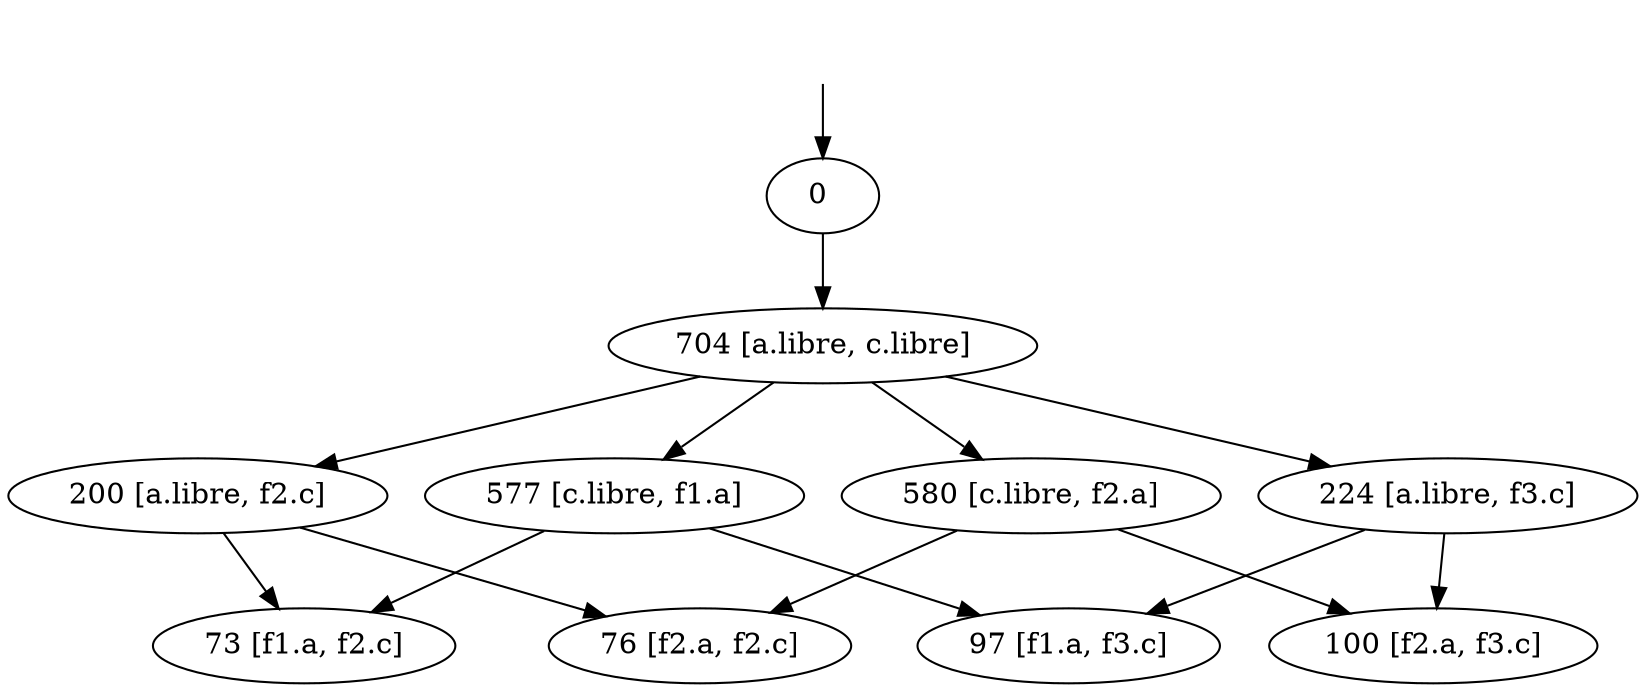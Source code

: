 digraph system {
_0[label="", shape=none ];
_0->0;
73 [label= "73 [f1.a, f2.c]"];
97 [label= "97 [f1.a, f3.c]"];
577 [label= "577 [c.libre, f1.a]"];
76 [label= "76 [f2.a, f2.c]"];
100 [label= "100 [f2.a, f3.c]"];
580 [label= "580 [c.libre, f2.a]"];
200 [label= "200 [a.libre, f2.c]"];
224 [label= "224 [a.libre, f3.c]"];
704 [label= "704 [a.libre, c.libre]"];
0 [label= "0 "];
577->73 [label= ""];
577->97 [label= ""];
200->73 [label= ""];
224->97 [label= ""];
704->577 [label= ""];
580->76 [label= ""];
580->100 [label= ""];
200->76 [label= ""];
224->100 [label= ""];
704->580 [label= ""];
704->200 [label= ""];
704->224 [label= ""];
0->704 [label= ""];
}
